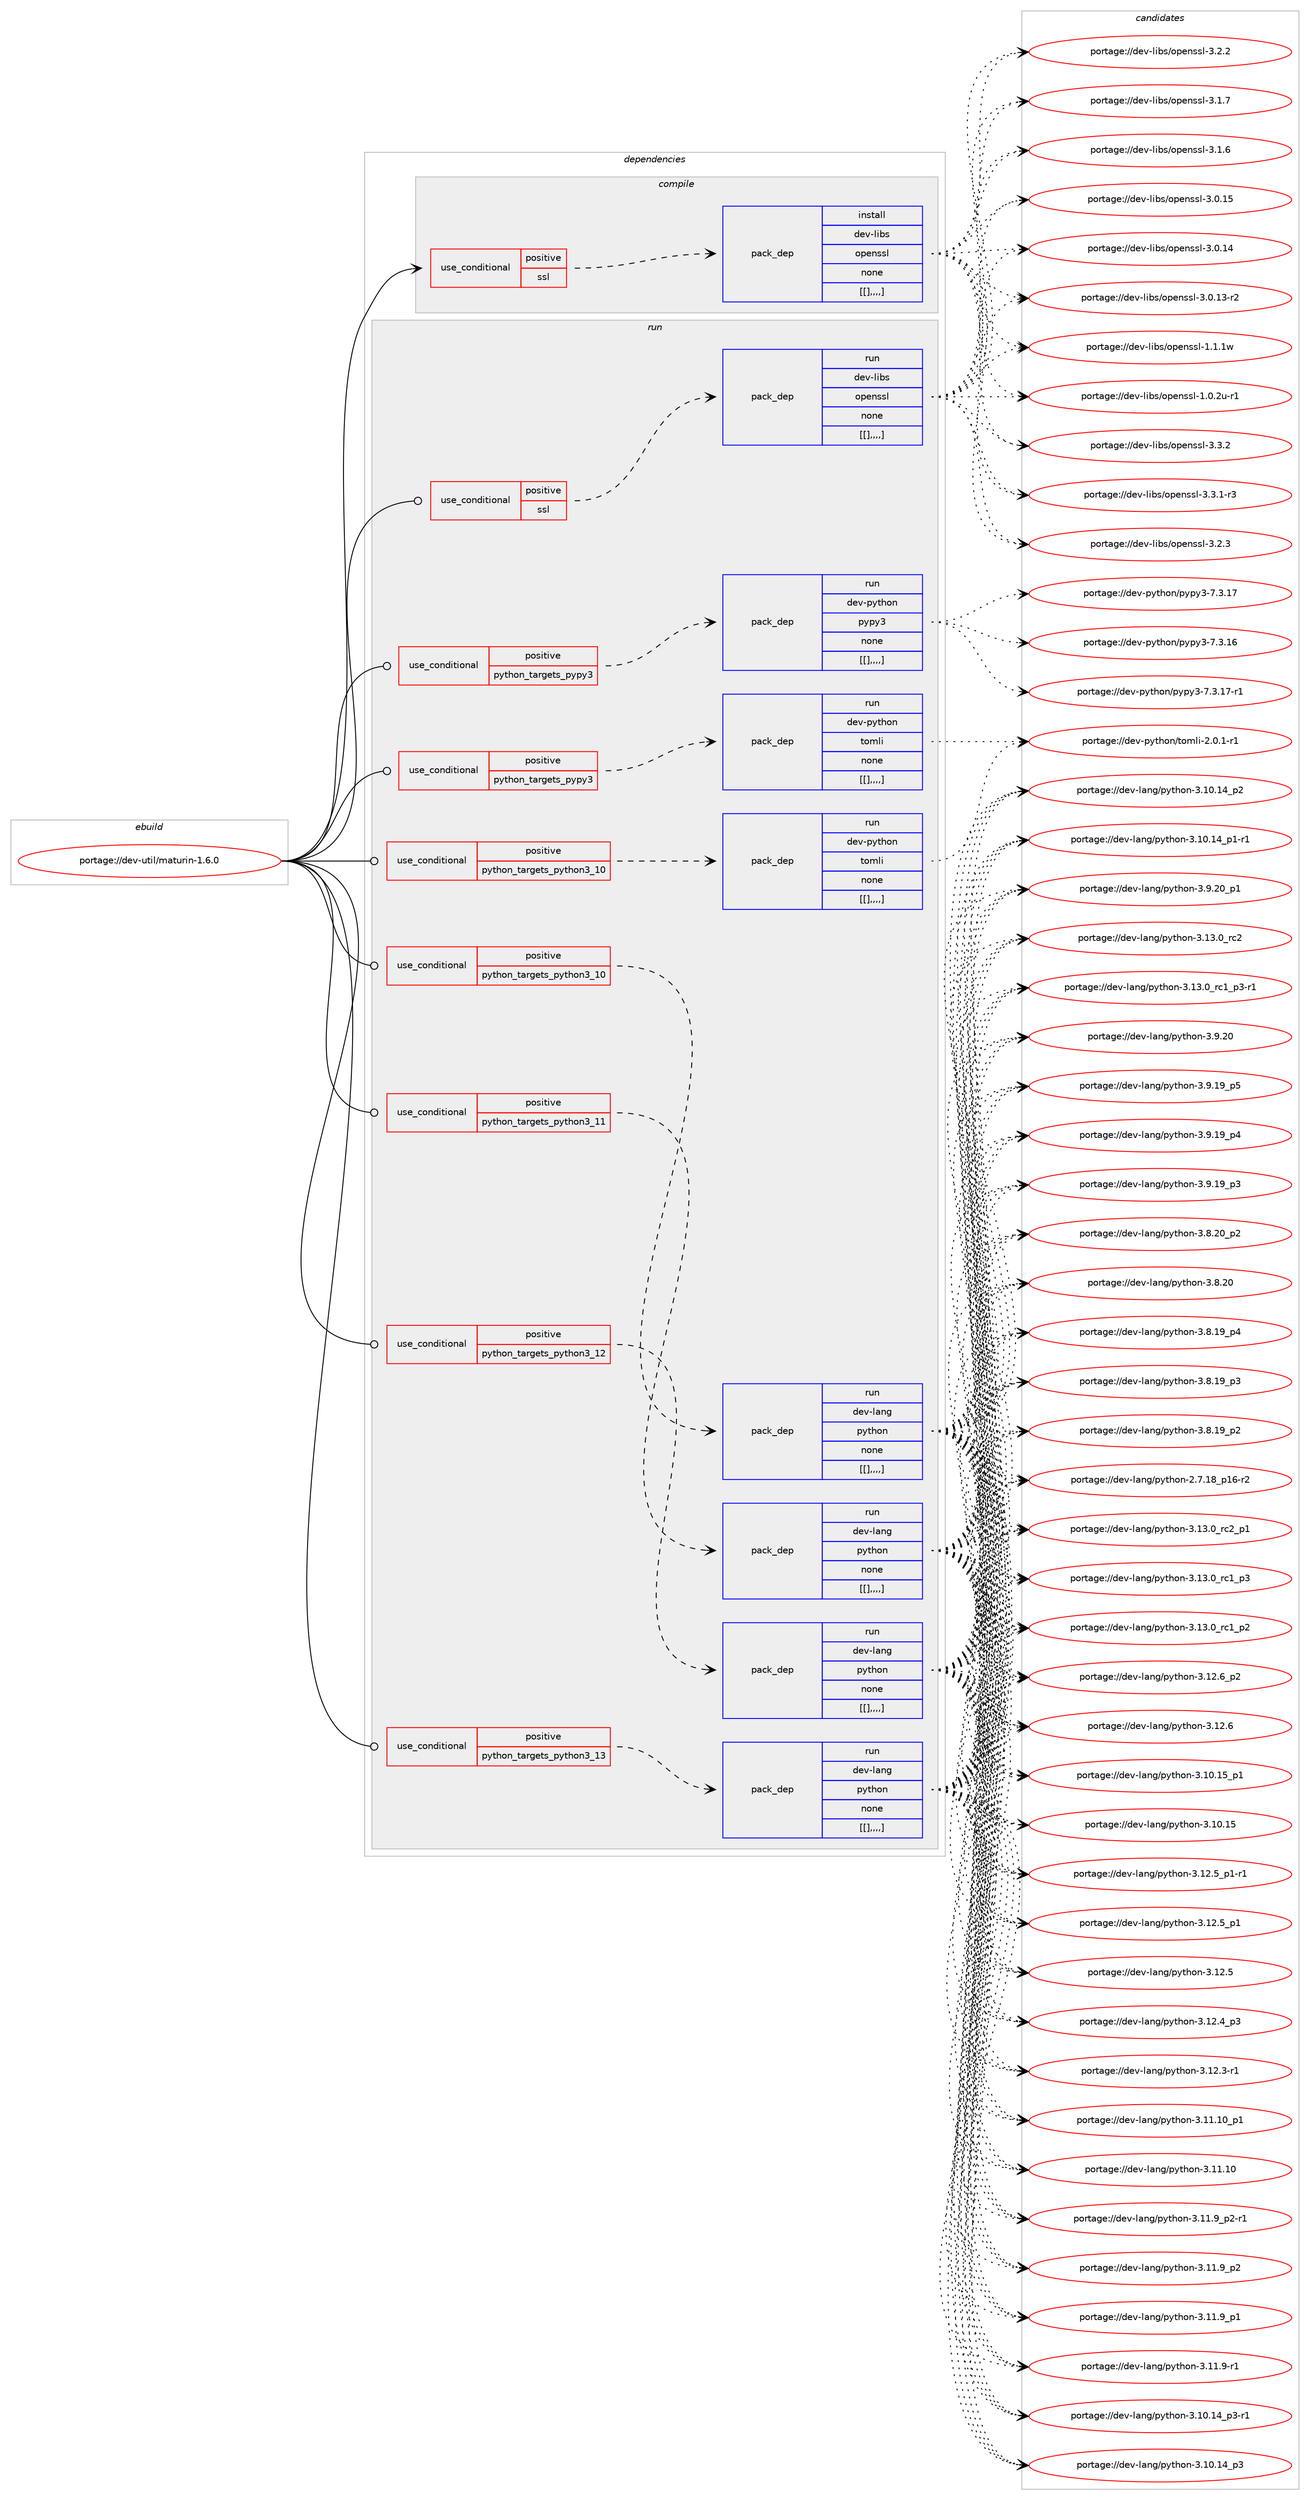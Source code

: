 digraph prolog {

# *************
# Graph options
# *************

newrank=true;
concentrate=true;
compound=true;
graph [rankdir=LR,fontname=Helvetica,fontsize=10,ranksep=1.5];#, ranksep=2.5, nodesep=0.2];
edge  [arrowhead=vee];
node  [fontname=Helvetica,fontsize=10];

# **********
# The ebuild
# **********

subgraph cluster_leftcol {
color=gray;
label=<<i>ebuild</i>>;
id [label="portage://dev-util/maturin-1.6.0", color=red, width=4, href="../dev-util/maturin-1.6.0.svg"];
}

# ****************
# The dependencies
# ****************

subgraph cluster_midcol {
color=gray;
label=<<i>dependencies</i>>;
subgraph cluster_compile {
fillcolor="#eeeeee";
style=filled;
label=<<i>compile</i>>;
subgraph cond63504 {
dependency221856 [label=<<TABLE BORDER="0" CELLBORDER="1" CELLSPACING="0" CELLPADDING="4"><TR><TD ROWSPAN="3" CELLPADDING="10">use_conditional</TD></TR><TR><TD>positive</TD></TR><TR><TD>ssl</TD></TR></TABLE>>, shape=none, color=red];
subgraph pack156921 {
dependency221857 [label=<<TABLE BORDER="0" CELLBORDER="1" CELLSPACING="0" CELLPADDING="4" WIDTH="220"><TR><TD ROWSPAN="6" CELLPADDING="30">pack_dep</TD></TR><TR><TD WIDTH="110">install</TD></TR><TR><TD>dev-libs</TD></TR><TR><TD>openssl</TD></TR><TR><TD>none</TD></TR><TR><TD>[[],,,,]</TD></TR></TABLE>>, shape=none, color=blue];
}
dependency221856:e -> dependency221857:w [weight=20,style="dashed",arrowhead="vee"];
}
id:e -> dependency221856:w [weight=20,style="solid",arrowhead="vee"];
}
subgraph cluster_compileandrun {
fillcolor="#eeeeee";
style=filled;
label=<<i>compile and run</i>>;
}
subgraph cluster_run {
fillcolor="#eeeeee";
style=filled;
label=<<i>run</i>>;
subgraph cond63505 {
dependency221858 [label=<<TABLE BORDER="0" CELLBORDER="1" CELLSPACING="0" CELLPADDING="4"><TR><TD ROWSPAN="3" CELLPADDING="10">use_conditional</TD></TR><TR><TD>positive</TD></TR><TR><TD>python_targets_pypy3</TD></TR></TABLE>>, shape=none, color=red];
subgraph pack156922 {
dependency221859 [label=<<TABLE BORDER="0" CELLBORDER="1" CELLSPACING="0" CELLPADDING="4" WIDTH="220"><TR><TD ROWSPAN="6" CELLPADDING="30">pack_dep</TD></TR><TR><TD WIDTH="110">run</TD></TR><TR><TD>dev-python</TD></TR><TR><TD>pypy3</TD></TR><TR><TD>none</TD></TR><TR><TD>[[],,,,]</TD></TR></TABLE>>, shape=none, color=blue];
}
dependency221858:e -> dependency221859:w [weight=20,style="dashed",arrowhead="vee"];
}
id:e -> dependency221858:w [weight=20,style="solid",arrowhead="odot"];
subgraph cond63506 {
dependency221860 [label=<<TABLE BORDER="0" CELLBORDER="1" CELLSPACING="0" CELLPADDING="4"><TR><TD ROWSPAN="3" CELLPADDING="10">use_conditional</TD></TR><TR><TD>positive</TD></TR><TR><TD>python_targets_pypy3</TD></TR></TABLE>>, shape=none, color=red];
subgraph pack156923 {
dependency221861 [label=<<TABLE BORDER="0" CELLBORDER="1" CELLSPACING="0" CELLPADDING="4" WIDTH="220"><TR><TD ROWSPAN="6" CELLPADDING="30">pack_dep</TD></TR><TR><TD WIDTH="110">run</TD></TR><TR><TD>dev-python</TD></TR><TR><TD>tomli</TD></TR><TR><TD>none</TD></TR><TR><TD>[[],,,,]</TD></TR></TABLE>>, shape=none, color=blue];
}
dependency221860:e -> dependency221861:w [weight=20,style="dashed",arrowhead="vee"];
}
id:e -> dependency221860:w [weight=20,style="solid",arrowhead="odot"];
subgraph cond63507 {
dependency221862 [label=<<TABLE BORDER="0" CELLBORDER="1" CELLSPACING="0" CELLPADDING="4"><TR><TD ROWSPAN="3" CELLPADDING="10">use_conditional</TD></TR><TR><TD>positive</TD></TR><TR><TD>python_targets_python3_10</TD></TR></TABLE>>, shape=none, color=red];
subgraph pack156924 {
dependency221863 [label=<<TABLE BORDER="0" CELLBORDER="1" CELLSPACING="0" CELLPADDING="4" WIDTH="220"><TR><TD ROWSPAN="6" CELLPADDING="30">pack_dep</TD></TR><TR><TD WIDTH="110">run</TD></TR><TR><TD>dev-lang</TD></TR><TR><TD>python</TD></TR><TR><TD>none</TD></TR><TR><TD>[[],,,,]</TD></TR></TABLE>>, shape=none, color=blue];
}
dependency221862:e -> dependency221863:w [weight=20,style="dashed",arrowhead="vee"];
}
id:e -> dependency221862:w [weight=20,style="solid",arrowhead="odot"];
subgraph cond63508 {
dependency221864 [label=<<TABLE BORDER="0" CELLBORDER="1" CELLSPACING="0" CELLPADDING="4"><TR><TD ROWSPAN="3" CELLPADDING="10">use_conditional</TD></TR><TR><TD>positive</TD></TR><TR><TD>python_targets_python3_10</TD></TR></TABLE>>, shape=none, color=red];
subgraph pack156925 {
dependency221865 [label=<<TABLE BORDER="0" CELLBORDER="1" CELLSPACING="0" CELLPADDING="4" WIDTH="220"><TR><TD ROWSPAN="6" CELLPADDING="30">pack_dep</TD></TR><TR><TD WIDTH="110">run</TD></TR><TR><TD>dev-python</TD></TR><TR><TD>tomli</TD></TR><TR><TD>none</TD></TR><TR><TD>[[],,,,]</TD></TR></TABLE>>, shape=none, color=blue];
}
dependency221864:e -> dependency221865:w [weight=20,style="dashed",arrowhead="vee"];
}
id:e -> dependency221864:w [weight=20,style="solid",arrowhead="odot"];
subgraph cond63509 {
dependency221866 [label=<<TABLE BORDER="0" CELLBORDER="1" CELLSPACING="0" CELLPADDING="4"><TR><TD ROWSPAN="3" CELLPADDING="10">use_conditional</TD></TR><TR><TD>positive</TD></TR><TR><TD>python_targets_python3_11</TD></TR></TABLE>>, shape=none, color=red];
subgraph pack156926 {
dependency221867 [label=<<TABLE BORDER="0" CELLBORDER="1" CELLSPACING="0" CELLPADDING="4" WIDTH="220"><TR><TD ROWSPAN="6" CELLPADDING="30">pack_dep</TD></TR><TR><TD WIDTH="110">run</TD></TR><TR><TD>dev-lang</TD></TR><TR><TD>python</TD></TR><TR><TD>none</TD></TR><TR><TD>[[],,,,]</TD></TR></TABLE>>, shape=none, color=blue];
}
dependency221866:e -> dependency221867:w [weight=20,style="dashed",arrowhead="vee"];
}
id:e -> dependency221866:w [weight=20,style="solid",arrowhead="odot"];
subgraph cond63510 {
dependency221868 [label=<<TABLE BORDER="0" CELLBORDER="1" CELLSPACING="0" CELLPADDING="4"><TR><TD ROWSPAN="3" CELLPADDING="10">use_conditional</TD></TR><TR><TD>positive</TD></TR><TR><TD>python_targets_python3_12</TD></TR></TABLE>>, shape=none, color=red];
subgraph pack156927 {
dependency221869 [label=<<TABLE BORDER="0" CELLBORDER="1" CELLSPACING="0" CELLPADDING="4" WIDTH="220"><TR><TD ROWSPAN="6" CELLPADDING="30">pack_dep</TD></TR><TR><TD WIDTH="110">run</TD></TR><TR><TD>dev-lang</TD></TR><TR><TD>python</TD></TR><TR><TD>none</TD></TR><TR><TD>[[],,,,]</TD></TR></TABLE>>, shape=none, color=blue];
}
dependency221868:e -> dependency221869:w [weight=20,style="dashed",arrowhead="vee"];
}
id:e -> dependency221868:w [weight=20,style="solid",arrowhead="odot"];
subgraph cond63511 {
dependency221870 [label=<<TABLE BORDER="0" CELLBORDER="1" CELLSPACING="0" CELLPADDING="4"><TR><TD ROWSPAN="3" CELLPADDING="10">use_conditional</TD></TR><TR><TD>positive</TD></TR><TR><TD>python_targets_python3_13</TD></TR></TABLE>>, shape=none, color=red];
subgraph pack156928 {
dependency221871 [label=<<TABLE BORDER="0" CELLBORDER="1" CELLSPACING="0" CELLPADDING="4" WIDTH="220"><TR><TD ROWSPAN="6" CELLPADDING="30">pack_dep</TD></TR><TR><TD WIDTH="110">run</TD></TR><TR><TD>dev-lang</TD></TR><TR><TD>python</TD></TR><TR><TD>none</TD></TR><TR><TD>[[],,,,]</TD></TR></TABLE>>, shape=none, color=blue];
}
dependency221870:e -> dependency221871:w [weight=20,style="dashed",arrowhead="vee"];
}
id:e -> dependency221870:w [weight=20,style="solid",arrowhead="odot"];
subgraph cond63512 {
dependency221872 [label=<<TABLE BORDER="0" CELLBORDER="1" CELLSPACING="0" CELLPADDING="4"><TR><TD ROWSPAN="3" CELLPADDING="10">use_conditional</TD></TR><TR><TD>positive</TD></TR><TR><TD>ssl</TD></TR></TABLE>>, shape=none, color=red];
subgraph pack156929 {
dependency221873 [label=<<TABLE BORDER="0" CELLBORDER="1" CELLSPACING="0" CELLPADDING="4" WIDTH="220"><TR><TD ROWSPAN="6" CELLPADDING="30">pack_dep</TD></TR><TR><TD WIDTH="110">run</TD></TR><TR><TD>dev-libs</TD></TR><TR><TD>openssl</TD></TR><TR><TD>none</TD></TR><TR><TD>[[],,,,]</TD></TR></TABLE>>, shape=none, color=blue];
}
dependency221872:e -> dependency221873:w [weight=20,style="dashed",arrowhead="vee"];
}
id:e -> dependency221872:w [weight=20,style="solid",arrowhead="odot"];
}
}

# **************
# The candidates
# **************

subgraph cluster_choices {
rank=same;
color=gray;
label=<<i>candidates</i>>;

subgraph choice156921 {
color=black;
nodesep=1;
choice100101118451081059811547111112101110115115108455146514650 [label="portage://dev-libs/openssl-3.3.2", color=red, width=4,href="../dev-libs/openssl-3.3.2.svg"];
choice1001011184510810598115471111121011101151151084551465146494511451 [label="portage://dev-libs/openssl-3.3.1-r3", color=red, width=4,href="../dev-libs/openssl-3.3.1-r3.svg"];
choice100101118451081059811547111112101110115115108455146504651 [label="portage://dev-libs/openssl-3.2.3", color=red, width=4,href="../dev-libs/openssl-3.2.3.svg"];
choice100101118451081059811547111112101110115115108455146504650 [label="portage://dev-libs/openssl-3.2.2", color=red, width=4,href="../dev-libs/openssl-3.2.2.svg"];
choice100101118451081059811547111112101110115115108455146494655 [label="portage://dev-libs/openssl-3.1.7", color=red, width=4,href="../dev-libs/openssl-3.1.7.svg"];
choice100101118451081059811547111112101110115115108455146494654 [label="portage://dev-libs/openssl-3.1.6", color=red, width=4,href="../dev-libs/openssl-3.1.6.svg"];
choice10010111845108105981154711111210111011511510845514648464953 [label="portage://dev-libs/openssl-3.0.15", color=red, width=4,href="../dev-libs/openssl-3.0.15.svg"];
choice10010111845108105981154711111210111011511510845514648464952 [label="portage://dev-libs/openssl-3.0.14", color=red, width=4,href="../dev-libs/openssl-3.0.14.svg"];
choice100101118451081059811547111112101110115115108455146484649514511450 [label="portage://dev-libs/openssl-3.0.13-r2", color=red, width=4,href="../dev-libs/openssl-3.0.13-r2.svg"];
choice100101118451081059811547111112101110115115108454946494649119 [label="portage://dev-libs/openssl-1.1.1w", color=red, width=4,href="../dev-libs/openssl-1.1.1w.svg"];
choice1001011184510810598115471111121011101151151084549464846501174511449 [label="portage://dev-libs/openssl-1.0.2u-r1", color=red, width=4,href="../dev-libs/openssl-1.0.2u-r1.svg"];
dependency221857:e -> choice100101118451081059811547111112101110115115108455146514650:w [style=dotted,weight="100"];
dependency221857:e -> choice1001011184510810598115471111121011101151151084551465146494511451:w [style=dotted,weight="100"];
dependency221857:e -> choice100101118451081059811547111112101110115115108455146504651:w [style=dotted,weight="100"];
dependency221857:e -> choice100101118451081059811547111112101110115115108455146504650:w [style=dotted,weight="100"];
dependency221857:e -> choice100101118451081059811547111112101110115115108455146494655:w [style=dotted,weight="100"];
dependency221857:e -> choice100101118451081059811547111112101110115115108455146494654:w [style=dotted,weight="100"];
dependency221857:e -> choice10010111845108105981154711111210111011511510845514648464953:w [style=dotted,weight="100"];
dependency221857:e -> choice10010111845108105981154711111210111011511510845514648464952:w [style=dotted,weight="100"];
dependency221857:e -> choice100101118451081059811547111112101110115115108455146484649514511450:w [style=dotted,weight="100"];
dependency221857:e -> choice100101118451081059811547111112101110115115108454946494649119:w [style=dotted,weight="100"];
dependency221857:e -> choice1001011184510810598115471111121011101151151084549464846501174511449:w [style=dotted,weight="100"];
}
subgraph choice156922 {
color=black;
nodesep=1;
choice100101118451121211161041111104711212111212151455546514649554511449 [label="portage://dev-python/pypy3-7.3.17-r1", color=red, width=4,href="../dev-python/pypy3-7.3.17-r1.svg"];
choice10010111845112121116104111110471121211121215145554651464955 [label="portage://dev-python/pypy3-7.3.17", color=red, width=4,href="../dev-python/pypy3-7.3.17.svg"];
choice10010111845112121116104111110471121211121215145554651464954 [label="portage://dev-python/pypy3-7.3.16", color=red, width=4,href="../dev-python/pypy3-7.3.16.svg"];
dependency221859:e -> choice100101118451121211161041111104711212111212151455546514649554511449:w [style=dotted,weight="100"];
dependency221859:e -> choice10010111845112121116104111110471121211121215145554651464955:w [style=dotted,weight="100"];
dependency221859:e -> choice10010111845112121116104111110471121211121215145554651464954:w [style=dotted,weight="100"];
}
subgraph choice156923 {
color=black;
nodesep=1;
choice10010111845112121116104111110471161111091081054550464846494511449 [label="portage://dev-python/tomli-2.0.1-r1", color=red, width=4,href="../dev-python/tomli-2.0.1-r1.svg"];
dependency221861:e -> choice10010111845112121116104111110471161111091081054550464846494511449:w [style=dotted,weight="100"];
}
subgraph choice156924 {
color=black;
nodesep=1;
choice100101118451089711010347112121116104111110455146495146489511499509511249 [label="portage://dev-lang/python-3.13.0_rc2_p1", color=red, width=4,href="../dev-lang/python-3.13.0_rc2_p1.svg"];
choice10010111845108971101034711212111610411111045514649514648951149950 [label="portage://dev-lang/python-3.13.0_rc2", color=red, width=4,href="../dev-lang/python-3.13.0_rc2.svg"];
choice1001011184510897110103471121211161041111104551464951464895114994995112514511449 [label="portage://dev-lang/python-3.13.0_rc1_p3-r1", color=red, width=4,href="../dev-lang/python-3.13.0_rc1_p3-r1.svg"];
choice100101118451089711010347112121116104111110455146495146489511499499511251 [label="portage://dev-lang/python-3.13.0_rc1_p3", color=red, width=4,href="../dev-lang/python-3.13.0_rc1_p3.svg"];
choice100101118451089711010347112121116104111110455146495146489511499499511250 [label="portage://dev-lang/python-3.13.0_rc1_p2", color=red, width=4,href="../dev-lang/python-3.13.0_rc1_p2.svg"];
choice100101118451089711010347112121116104111110455146495046549511250 [label="portage://dev-lang/python-3.12.6_p2", color=red, width=4,href="../dev-lang/python-3.12.6_p2.svg"];
choice10010111845108971101034711212111610411111045514649504654 [label="portage://dev-lang/python-3.12.6", color=red, width=4,href="../dev-lang/python-3.12.6.svg"];
choice1001011184510897110103471121211161041111104551464950465395112494511449 [label="portage://dev-lang/python-3.12.5_p1-r1", color=red, width=4,href="../dev-lang/python-3.12.5_p1-r1.svg"];
choice100101118451089711010347112121116104111110455146495046539511249 [label="portage://dev-lang/python-3.12.5_p1", color=red, width=4,href="../dev-lang/python-3.12.5_p1.svg"];
choice10010111845108971101034711212111610411111045514649504653 [label="portage://dev-lang/python-3.12.5", color=red, width=4,href="../dev-lang/python-3.12.5.svg"];
choice100101118451089711010347112121116104111110455146495046529511251 [label="portage://dev-lang/python-3.12.4_p3", color=red, width=4,href="../dev-lang/python-3.12.4_p3.svg"];
choice100101118451089711010347112121116104111110455146495046514511449 [label="portage://dev-lang/python-3.12.3-r1", color=red, width=4,href="../dev-lang/python-3.12.3-r1.svg"];
choice10010111845108971101034711212111610411111045514649494649489511249 [label="portage://dev-lang/python-3.11.10_p1", color=red, width=4,href="../dev-lang/python-3.11.10_p1.svg"];
choice1001011184510897110103471121211161041111104551464949464948 [label="portage://dev-lang/python-3.11.10", color=red, width=4,href="../dev-lang/python-3.11.10.svg"];
choice1001011184510897110103471121211161041111104551464949465795112504511449 [label="portage://dev-lang/python-3.11.9_p2-r1", color=red, width=4,href="../dev-lang/python-3.11.9_p2-r1.svg"];
choice100101118451089711010347112121116104111110455146494946579511250 [label="portage://dev-lang/python-3.11.9_p2", color=red, width=4,href="../dev-lang/python-3.11.9_p2.svg"];
choice100101118451089711010347112121116104111110455146494946579511249 [label="portage://dev-lang/python-3.11.9_p1", color=red, width=4,href="../dev-lang/python-3.11.9_p1.svg"];
choice100101118451089711010347112121116104111110455146494946574511449 [label="portage://dev-lang/python-3.11.9-r1", color=red, width=4,href="../dev-lang/python-3.11.9-r1.svg"];
choice10010111845108971101034711212111610411111045514649484649539511249 [label="portage://dev-lang/python-3.10.15_p1", color=red, width=4,href="../dev-lang/python-3.10.15_p1.svg"];
choice1001011184510897110103471121211161041111104551464948464953 [label="portage://dev-lang/python-3.10.15", color=red, width=4,href="../dev-lang/python-3.10.15.svg"];
choice100101118451089711010347112121116104111110455146494846495295112514511449 [label="portage://dev-lang/python-3.10.14_p3-r1", color=red, width=4,href="../dev-lang/python-3.10.14_p3-r1.svg"];
choice10010111845108971101034711212111610411111045514649484649529511251 [label="portage://dev-lang/python-3.10.14_p3", color=red, width=4,href="../dev-lang/python-3.10.14_p3.svg"];
choice10010111845108971101034711212111610411111045514649484649529511250 [label="portage://dev-lang/python-3.10.14_p2", color=red, width=4,href="../dev-lang/python-3.10.14_p2.svg"];
choice100101118451089711010347112121116104111110455146494846495295112494511449 [label="portage://dev-lang/python-3.10.14_p1-r1", color=red, width=4,href="../dev-lang/python-3.10.14_p1-r1.svg"];
choice100101118451089711010347112121116104111110455146574650489511249 [label="portage://dev-lang/python-3.9.20_p1", color=red, width=4,href="../dev-lang/python-3.9.20_p1.svg"];
choice10010111845108971101034711212111610411111045514657465048 [label="portage://dev-lang/python-3.9.20", color=red, width=4,href="../dev-lang/python-3.9.20.svg"];
choice100101118451089711010347112121116104111110455146574649579511253 [label="portage://dev-lang/python-3.9.19_p5", color=red, width=4,href="../dev-lang/python-3.9.19_p5.svg"];
choice100101118451089711010347112121116104111110455146574649579511252 [label="portage://dev-lang/python-3.9.19_p4", color=red, width=4,href="../dev-lang/python-3.9.19_p4.svg"];
choice100101118451089711010347112121116104111110455146574649579511251 [label="portage://dev-lang/python-3.9.19_p3", color=red, width=4,href="../dev-lang/python-3.9.19_p3.svg"];
choice100101118451089711010347112121116104111110455146564650489511250 [label="portage://dev-lang/python-3.8.20_p2", color=red, width=4,href="../dev-lang/python-3.8.20_p2.svg"];
choice10010111845108971101034711212111610411111045514656465048 [label="portage://dev-lang/python-3.8.20", color=red, width=4,href="../dev-lang/python-3.8.20.svg"];
choice100101118451089711010347112121116104111110455146564649579511252 [label="portage://dev-lang/python-3.8.19_p4", color=red, width=4,href="../dev-lang/python-3.8.19_p4.svg"];
choice100101118451089711010347112121116104111110455146564649579511251 [label="portage://dev-lang/python-3.8.19_p3", color=red, width=4,href="../dev-lang/python-3.8.19_p3.svg"];
choice100101118451089711010347112121116104111110455146564649579511250 [label="portage://dev-lang/python-3.8.19_p2", color=red, width=4,href="../dev-lang/python-3.8.19_p2.svg"];
choice100101118451089711010347112121116104111110455046554649569511249544511450 [label="portage://dev-lang/python-2.7.18_p16-r2", color=red, width=4,href="../dev-lang/python-2.7.18_p16-r2.svg"];
dependency221863:e -> choice100101118451089711010347112121116104111110455146495146489511499509511249:w [style=dotted,weight="100"];
dependency221863:e -> choice10010111845108971101034711212111610411111045514649514648951149950:w [style=dotted,weight="100"];
dependency221863:e -> choice1001011184510897110103471121211161041111104551464951464895114994995112514511449:w [style=dotted,weight="100"];
dependency221863:e -> choice100101118451089711010347112121116104111110455146495146489511499499511251:w [style=dotted,weight="100"];
dependency221863:e -> choice100101118451089711010347112121116104111110455146495146489511499499511250:w [style=dotted,weight="100"];
dependency221863:e -> choice100101118451089711010347112121116104111110455146495046549511250:w [style=dotted,weight="100"];
dependency221863:e -> choice10010111845108971101034711212111610411111045514649504654:w [style=dotted,weight="100"];
dependency221863:e -> choice1001011184510897110103471121211161041111104551464950465395112494511449:w [style=dotted,weight="100"];
dependency221863:e -> choice100101118451089711010347112121116104111110455146495046539511249:w [style=dotted,weight="100"];
dependency221863:e -> choice10010111845108971101034711212111610411111045514649504653:w [style=dotted,weight="100"];
dependency221863:e -> choice100101118451089711010347112121116104111110455146495046529511251:w [style=dotted,weight="100"];
dependency221863:e -> choice100101118451089711010347112121116104111110455146495046514511449:w [style=dotted,weight="100"];
dependency221863:e -> choice10010111845108971101034711212111610411111045514649494649489511249:w [style=dotted,weight="100"];
dependency221863:e -> choice1001011184510897110103471121211161041111104551464949464948:w [style=dotted,weight="100"];
dependency221863:e -> choice1001011184510897110103471121211161041111104551464949465795112504511449:w [style=dotted,weight="100"];
dependency221863:e -> choice100101118451089711010347112121116104111110455146494946579511250:w [style=dotted,weight="100"];
dependency221863:e -> choice100101118451089711010347112121116104111110455146494946579511249:w [style=dotted,weight="100"];
dependency221863:e -> choice100101118451089711010347112121116104111110455146494946574511449:w [style=dotted,weight="100"];
dependency221863:e -> choice10010111845108971101034711212111610411111045514649484649539511249:w [style=dotted,weight="100"];
dependency221863:e -> choice1001011184510897110103471121211161041111104551464948464953:w [style=dotted,weight="100"];
dependency221863:e -> choice100101118451089711010347112121116104111110455146494846495295112514511449:w [style=dotted,weight="100"];
dependency221863:e -> choice10010111845108971101034711212111610411111045514649484649529511251:w [style=dotted,weight="100"];
dependency221863:e -> choice10010111845108971101034711212111610411111045514649484649529511250:w [style=dotted,weight="100"];
dependency221863:e -> choice100101118451089711010347112121116104111110455146494846495295112494511449:w [style=dotted,weight="100"];
dependency221863:e -> choice100101118451089711010347112121116104111110455146574650489511249:w [style=dotted,weight="100"];
dependency221863:e -> choice10010111845108971101034711212111610411111045514657465048:w [style=dotted,weight="100"];
dependency221863:e -> choice100101118451089711010347112121116104111110455146574649579511253:w [style=dotted,weight="100"];
dependency221863:e -> choice100101118451089711010347112121116104111110455146574649579511252:w [style=dotted,weight="100"];
dependency221863:e -> choice100101118451089711010347112121116104111110455146574649579511251:w [style=dotted,weight="100"];
dependency221863:e -> choice100101118451089711010347112121116104111110455146564650489511250:w [style=dotted,weight="100"];
dependency221863:e -> choice10010111845108971101034711212111610411111045514656465048:w [style=dotted,weight="100"];
dependency221863:e -> choice100101118451089711010347112121116104111110455146564649579511252:w [style=dotted,weight="100"];
dependency221863:e -> choice100101118451089711010347112121116104111110455146564649579511251:w [style=dotted,weight="100"];
dependency221863:e -> choice100101118451089711010347112121116104111110455146564649579511250:w [style=dotted,weight="100"];
dependency221863:e -> choice100101118451089711010347112121116104111110455046554649569511249544511450:w [style=dotted,weight="100"];
}
subgraph choice156925 {
color=black;
nodesep=1;
choice10010111845112121116104111110471161111091081054550464846494511449 [label="portage://dev-python/tomli-2.0.1-r1", color=red, width=4,href="../dev-python/tomli-2.0.1-r1.svg"];
dependency221865:e -> choice10010111845112121116104111110471161111091081054550464846494511449:w [style=dotted,weight="100"];
}
subgraph choice156926 {
color=black;
nodesep=1;
choice100101118451089711010347112121116104111110455146495146489511499509511249 [label="portage://dev-lang/python-3.13.0_rc2_p1", color=red, width=4,href="../dev-lang/python-3.13.0_rc2_p1.svg"];
choice10010111845108971101034711212111610411111045514649514648951149950 [label="portage://dev-lang/python-3.13.0_rc2", color=red, width=4,href="../dev-lang/python-3.13.0_rc2.svg"];
choice1001011184510897110103471121211161041111104551464951464895114994995112514511449 [label="portage://dev-lang/python-3.13.0_rc1_p3-r1", color=red, width=4,href="../dev-lang/python-3.13.0_rc1_p3-r1.svg"];
choice100101118451089711010347112121116104111110455146495146489511499499511251 [label="portage://dev-lang/python-3.13.0_rc1_p3", color=red, width=4,href="../dev-lang/python-3.13.0_rc1_p3.svg"];
choice100101118451089711010347112121116104111110455146495146489511499499511250 [label="portage://dev-lang/python-3.13.0_rc1_p2", color=red, width=4,href="../dev-lang/python-3.13.0_rc1_p2.svg"];
choice100101118451089711010347112121116104111110455146495046549511250 [label="portage://dev-lang/python-3.12.6_p2", color=red, width=4,href="../dev-lang/python-3.12.6_p2.svg"];
choice10010111845108971101034711212111610411111045514649504654 [label="portage://dev-lang/python-3.12.6", color=red, width=4,href="../dev-lang/python-3.12.6.svg"];
choice1001011184510897110103471121211161041111104551464950465395112494511449 [label="portage://dev-lang/python-3.12.5_p1-r1", color=red, width=4,href="../dev-lang/python-3.12.5_p1-r1.svg"];
choice100101118451089711010347112121116104111110455146495046539511249 [label="portage://dev-lang/python-3.12.5_p1", color=red, width=4,href="../dev-lang/python-3.12.5_p1.svg"];
choice10010111845108971101034711212111610411111045514649504653 [label="portage://dev-lang/python-3.12.5", color=red, width=4,href="../dev-lang/python-3.12.5.svg"];
choice100101118451089711010347112121116104111110455146495046529511251 [label="portage://dev-lang/python-3.12.4_p3", color=red, width=4,href="../dev-lang/python-3.12.4_p3.svg"];
choice100101118451089711010347112121116104111110455146495046514511449 [label="portage://dev-lang/python-3.12.3-r1", color=red, width=4,href="../dev-lang/python-3.12.3-r1.svg"];
choice10010111845108971101034711212111610411111045514649494649489511249 [label="portage://dev-lang/python-3.11.10_p1", color=red, width=4,href="../dev-lang/python-3.11.10_p1.svg"];
choice1001011184510897110103471121211161041111104551464949464948 [label="portage://dev-lang/python-3.11.10", color=red, width=4,href="../dev-lang/python-3.11.10.svg"];
choice1001011184510897110103471121211161041111104551464949465795112504511449 [label="portage://dev-lang/python-3.11.9_p2-r1", color=red, width=4,href="../dev-lang/python-3.11.9_p2-r1.svg"];
choice100101118451089711010347112121116104111110455146494946579511250 [label="portage://dev-lang/python-3.11.9_p2", color=red, width=4,href="../dev-lang/python-3.11.9_p2.svg"];
choice100101118451089711010347112121116104111110455146494946579511249 [label="portage://dev-lang/python-3.11.9_p1", color=red, width=4,href="../dev-lang/python-3.11.9_p1.svg"];
choice100101118451089711010347112121116104111110455146494946574511449 [label="portage://dev-lang/python-3.11.9-r1", color=red, width=4,href="../dev-lang/python-3.11.9-r1.svg"];
choice10010111845108971101034711212111610411111045514649484649539511249 [label="portage://dev-lang/python-3.10.15_p1", color=red, width=4,href="../dev-lang/python-3.10.15_p1.svg"];
choice1001011184510897110103471121211161041111104551464948464953 [label="portage://dev-lang/python-3.10.15", color=red, width=4,href="../dev-lang/python-3.10.15.svg"];
choice100101118451089711010347112121116104111110455146494846495295112514511449 [label="portage://dev-lang/python-3.10.14_p3-r1", color=red, width=4,href="../dev-lang/python-3.10.14_p3-r1.svg"];
choice10010111845108971101034711212111610411111045514649484649529511251 [label="portage://dev-lang/python-3.10.14_p3", color=red, width=4,href="../dev-lang/python-3.10.14_p3.svg"];
choice10010111845108971101034711212111610411111045514649484649529511250 [label="portage://dev-lang/python-3.10.14_p2", color=red, width=4,href="../dev-lang/python-3.10.14_p2.svg"];
choice100101118451089711010347112121116104111110455146494846495295112494511449 [label="portage://dev-lang/python-3.10.14_p1-r1", color=red, width=4,href="../dev-lang/python-3.10.14_p1-r1.svg"];
choice100101118451089711010347112121116104111110455146574650489511249 [label="portage://dev-lang/python-3.9.20_p1", color=red, width=4,href="../dev-lang/python-3.9.20_p1.svg"];
choice10010111845108971101034711212111610411111045514657465048 [label="portage://dev-lang/python-3.9.20", color=red, width=4,href="../dev-lang/python-3.9.20.svg"];
choice100101118451089711010347112121116104111110455146574649579511253 [label="portage://dev-lang/python-3.9.19_p5", color=red, width=4,href="../dev-lang/python-3.9.19_p5.svg"];
choice100101118451089711010347112121116104111110455146574649579511252 [label="portage://dev-lang/python-3.9.19_p4", color=red, width=4,href="../dev-lang/python-3.9.19_p4.svg"];
choice100101118451089711010347112121116104111110455146574649579511251 [label="portage://dev-lang/python-3.9.19_p3", color=red, width=4,href="../dev-lang/python-3.9.19_p3.svg"];
choice100101118451089711010347112121116104111110455146564650489511250 [label="portage://dev-lang/python-3.8.20_p2", color=red, width=4,href="../dev-lang/python-3.8.20_p2.svg"];
choice10010111845108971101034711212111610411111045514656465048 [label="portage://dev-lang/python-3.8.20", color=red, width=4,href="../dev-lang/python-3.8.20.svg"];
choice100101118451089711010347112121116104111110455146564649579511252 [label="portage://dev-lang/python-3.8.19_p4", color=red, width=4,href="../dev-lang/python-3.8.19_p4.svg"];
choice100101118451089711010347112121116104111110455146564649579511251 [label="portage://dev-lang/python-3.8.19_p3", color=red, width=4,href="../dev-lang/python-3.8.19_p3.svg"];
choice100101118451089711010347112121116104111110455146564649579511250 [label="portage://dev-lang/python-3.8.19_p2", color=red, width=4,href="../dev-lang/python-3.8.19_p2.svg"];
choice100101118451089711010347112121116104111110455046554649569511249544511450 [label="portage://dev-lang/python-2.7.18_p16-r2", color=red, width=4,href="../dev-lang/python-2.7.18_p16-r2.svg"];
dependency221867:e -> choice100101118451089711010347112121116104111110455146495146489511499509511249:w [style=dotted,weight="100"];
dependency221867:e -> choice10010111845108971101034711212111610411111045514649514648951149950:w [style=dotted,weight="100"];
dependency221867:e -> choice1001011184510897110103471121211161041111104551464951464895114994995112514511449:w [style=dotted,weight="100"];
dependency221867:e -> choice100101118451089711010347112121116104111110455146495146489511499499511251:w [style=dotted,weight="100"];
dependency221867:e -> choice100101118451089711010347112121116104111110455146495146489511499499511250:w [style=dotted,weight="100"];
dependency221867:e -> choice100101118451089711010347112121116104111110455146495046549511250:w [style=dotted,weight="100"];
dependency221867:e -> choice10010111845108971101034711212111610411111045514649504654:w [style=dotted,weight="100"];
dependency221867:e -> choice1001011184510897110103471121211161041111104551464950465395112494511449:w [style=dotted,weight="100"];
dependency221867:e -> choice100101118451089711010347112121116104111110455146495046539511249:w [style=dotted,weight="100"];
dependency221867:e -> choice10010111845108971101034711212111610411111045514649504653:w [style=dotted,weight="100"];
dependency221867:e -> choice100101118451089711010347112121116104111110455146495046529511251:w [style=dotted,weight="100"];
dependency221867:e -> choice100101118451089711010347112121116104111110455146495046514511449:w [style=dotted,weight="100"];
dependency221867:e -> choice10010111845108971101034711212111610411111045514649494649489511249:w [style=dotted,weight="100"];
dependency221867:e -> choice1001011184510897110103471121211161041111104551464949464948:w [style=dotted,weight="100"];
dependency221867:e -> choice1001011184510897110103471121211161041111104551464949465795112504511449:w [style=dotted,weight="100"];
dependency221867:e -> choice100101118451089711010347112121116104111110455146494946579511250:w [style=dotted,weight="100"];
dependency221867:e -> choice100101118451089711010347112121116104111110455146494946579511249:w [style=dotted,weight="100"];
dependency221867:e -> choice100101118451089711010347112121116104111110455146494946574511449:w [style=dotted,weight="100"];
dependency221867:e -> choice10010111845108971101034711212111610411111045514649484649539511249:w [style=dotted,weight="100"];
dependency221867:e -> choice1001011184510897110103471121211161041111104551464948464953:w [style=dotted,weight="100"];
dependency221867:e -> choice100101118451089711010347112121116104111110455146494846495295112514511449:w [style=dotted,weight="100"];
dependency221867:e -> choice10010111845108971101034711212111610411111045514649484649529511251:w [style=dotted,weight="100"];
dependency221867:e -> choice10010111845108971101034711212111610411111045514649484649529511250:w [style=dotted,weight="100"];
dependency221867:e -> choice100101118451089711010347112121116104111110455146494846495295112494511449:w [style=dotted,weight="100"];
dependency221867:e -> choice100101118451089711010347112121116104111110455146574650489511249:w [style=dotted,weight="100"];
dependency221867:e -> choice10010111845108971101034711212111610411111045514657465048:w [style=dotted,weight="100"];
dependency221867:e -> choice100101118451089711010347112121116104111110455146574649579511253:w [style=dotted,weight="100"];
dependency221867:e -> choice100101118451089711010347112121116104111110455146574649579511252:w [style=dotted,weight="100"];
dependency221867:e -> choice100101118451089711010347112121116104111110455146574649579511251:w [style=dotted,weight="100"];
dependency221867:e -> choice100101118451089711010347112121116104111110455146564650489511250:w [style=dotted,weight="100"];
dependency221867:e -> choice10010111845108971101034711212111610411111045514656465048:w [style=dotted,weight="100"];
dependency221867:e -> choice100101118451089711010347112121116104111110455146564649579511252:w [style=dotted,weight="100"];
dependency221867:e -> choice100101118451089711010347112121116104111110455146564649579511251:w [style=dotted,weight="100"];
dependency221867:e -> choice100101118451089711010347112121116104111110455146564649579511250:w [style=dotted,weight="100"];
dependency221867:e -> choice100101118451089711010347112121116104111110455046554649569511249544511450:w [style=dotted,weight="100"];
}
subgraph choice156927 {
color=black;
nodesep=1;
choice100101118451089711010347112121116104111110455146495146489511499509511249 [label="portage://dev-lang/python-3.13.0_rc2_p1", color=red, width=4,href="../dev-lang/python-3.13.0_rc2_p1.svg"];
choice10010111845108971101034711212111610411111045514649514648951149950 [label="portage://dev-lang/python-3.13.0_rc2", color=red, width=4,href="../dev-lang/python-3.13.0_rc2.svg"];
choice1001011184510897110103471121211161041111104551464951464895114994995112514511449 [label="portage://dev-lang/python-3.13.0_rc1_p3-r1", color=red, width=4,href="../dev-lang/python-3.13.0_rc1_p3-r1.svg"];
choice100101118451089711010347112121116104111110455146495146489511499499511251 [label="portage://dev-lang/python-3.13.0_rc1_p3", color=red, width=4,href="../dev-lang/python-3.13.0_rc1_p3.svg"];
choice100101118451089711010347112121116104111110455146495146489511499499511250 [label="portage://dev-lang/python-3.13.0_rc1_p2", color=red, width=4,href="../dev-lang/python-3.13.0_rc1_p2.svg"];
choice100101118451089711010347112121116104111110455146495046549511250 [label="portage://dev-lang/python-3.12.6_p2", color=red, width=4,href="../dev-lang/python-3.12.6_p2.svg"];
choice10010111845108971101034711212111610411111045514649504654 [label="portage://dev-lang/python-3.12.6", color=red, width=4,href="../dev-lang/python-3.12.6.svg"];
choice1001011184510897110103471121211161041111104551464950465395112494511449 [label="portage://dev-lang/python-3.12.5_p1-r1", color=red, width=4,href="../dev-lang/python-3.12.5_p1-r1.svg"];
choice100101118451089711010347112121116104111110455146495046539511249 [label="portage://dev-lang/python-3.12.5_p1", color=red, width=4,href="../dev-lang/python-3.12.5_p1.svg"];
choice10010111845108971101034711212111610411111045514649504653 [label="portage://dev-lang/python-3.12.5", color=red, width=4,href="../dev-lang/python-3.12.5.svg"];
choice100101118451089711010347112121116104111110455146495046529511251 [label="portage://dev-lang/python-3.12.4_p3", color=red, width=4,href="../dev-lang/python-3.12.4_p3.svg"];
choice100101118451089711010347112121116104111110455146495046514511449 [label="portage://dev-lang/python-3.12.3-r1", color=red, width=4,href="../dev-lang/python-3.12.3-r1.svg"];
choice10010111845108971101034711212111610411111045514649494649489511249 [label="portage://dev-lang/python-3.11.10_p1", color=red, width=4,href="../dev-lang/python-3.11.10_p1.svg"];
choice1001011184510897110103471121211161041111104551464949464948 [label="portage://dev-lang/python-3.11.10", color=red, width=4,href="../dev-lang/python-3.11.10.svg"];
choice1001011184510897110103471121211161041111104551464949465795112504511449 [label="portage://dev-lang/python-3.11.9_p2-r1", color=red, width=4,href="../dev-lang/python-3.11.9_p2-r1.svg"];
choice100101118451089711010347112121116104111110455146494946579511250 [label="portage://dev-lang/python-3.11.9_p2", color=red, width=4,href="../dev-lang/python-3.11.9_p2.svg"];
choice100101118451089711010347112121116104111110455146494946579511249 [label="portage://dev-lang/python-3.11.9_p1", color=red, width=4,href="../dev-lang/python-3.11.9_p1.svg"];
choice100101118451089711010347112121116104111110455146494946574511449 [label="portage://dev-lang/python-3.11.9-r1", color=red, width=4,href="../dev-lang/python-3.11.9-r1.svg"];
choice10010111845108971101034711212111610411111045514649484649539511249 [label="portage://dev-lang/python-3.10.15_p1", color=red, width=4,href="../dev-lang/python-3.10.15_p1.svg"];
choice1001011184510897110103471121211161041111104551464948464953 [label="portage://dev-lang/python-3.10.15", color=red, width=4,href="../dev-lang/python-3.10.15.svg"];
choice100101118451089711010347112121116104111110455146494846495295112514511449 [label="portage://dev-lang/python-3.10.14_p3-r1", color=red, width=4,href="../dev-lang/python-3.10.14_p3-r1.svg"];
choice10010111845108971101034711212111610411111045514649484649529511251 [label="portage://dev-lang/python-3.10.14_p3", color=red, width=4,href="../dev-lang/python-3.10.14_p3.svg"];
choice10010111845108971101034711212111610411111045514649484649529511250 [label="portage://dev-lang/python-3.10.14_p2", color=red, width=4,href="../dev-lang/python-3.10.14_p2.svg"];
choice100101118451089711010347112121116104111110455146494846495295112494511449 [label="portage://dev-lang/python-3.10.14_p1-r1", color=red, width=4,href="../dev-lang/python-3.10.14_p1-r1.svg"];
choice100101118451089711010347112121116104111110455146574650489511249 [label="portage://dev-lang/python-3.9.20_p1", color=red, width=4,href="../dev-lang/python-3.9.20_p1.svg"];
choice10010111845108971101034711212111610411111045514657465048 [label="portage://dev-lang/python-3.9.20", color=red, width=4,href="../dev-lang/python-3.9.20.svg"];
choice100101118451089711010347112121116104111110455146574649579511253 [label="portage://dev-lang/python-3.9.19_p5", color=red, width=4,href="../dev-lang/python-3.9.19_p5.svg"];
choice100101118451089711010347112121116104111110455146574649579511252 [label="portage://dev-lang/python-3.9.19_p4", color=red, width=4,href="../dev-lang/python-3.9.19_p4.svg"];
choice100101118451089711010347112121116104111110455146574649579511251 [label="portage://dev-lang/python-3.9.19_p3", color=red, width=4,href="../dev-lang/python-3.9.19_p3.svg"];
choice100101118451089711010347112121116104111110455146564650489511250 [label="portage://dev-lang/python-3.8.20_p2", color=red, width=4,href="../dev-lang/python-3.8.20_p2.svg"];
choice10010111845108971101034711212111610411111045514656465048 [label="portage://dev-lang/python-3.8.20", color=red, width=4,href="../dev-lang/python-3.8.20.svg"];
choice100101118451089711010347112121116104111110455146564649579511252 [label="portage://dev-lang/python-3.8.19_p4", color=red, width=4,href="../dev-lang/python-3.8.19_p4.svg"];
choice100101118451089711010347112121116104111110455146564649579511251 [label="portage://dev-lang/python-3.8.19_p3", color=red, width=4,href="../dev-lang/python-3.8.19_p3.svg"];
choice100101118451089711010347112121116104111110455146564649579511250 [label="portage://dev-lang/python-3.8.19_p2", color=red, width=4,href="../dev-lang/python-3.8.19_p2.svg"];
choice100101118451089711010347112121116104111110455046554649569511249544511450 [label="portage://dev-lang/python-2.7.18_p16-r2", color=red, width=4,href="../dev-lang/python-2.7.18_p16-r2.svg"];
dependency221869:e -> choice100101118451089711010347112121116104111110455146495146489511499509511249:w [style=dotted,weight="100"];
dependency221869:e -> choice10010111845108971101034711212111610411111045514649514648951149950:w [style=dotted,weight="100"];
dependency221869:e -> choice1001011184510897110103471121211161041111104551464951464895114994995112514511449:w [style=dotted,weight="100"];
dependency221869:e -> choice100101118451089711010347112121116104111110455146495146489511499499511251:w [style=dotted,weight="100"];
dependency221869:e -> choice100101118451089711010347112121116104111110455146495146489511499499511250:w [style=dotted,weight="100"];
dependency221869:e -> choice100101118451089711010347112121116104111110455146495046549511250:w [style=dotted,weight="100"];
dependency221869:e -> choice10010111845108971101034711212111610411111045514649504654:w [style=dotted,weight="100"];
dependency221869:e -> choice1001011184510897110103471121211161041111104551464950465395112494511449:w [style=dotted,weight="100"];
dependency221869:e -> choice100101118451089711010347112121116104111110455146495046539511249:w [style=dotted,weight="100"];
dependency221869:e -> choice10010111845108971101034711212111610411111045514649504653:w [style=dotted,weight="100"];
dependency221869:e -> choice100101118451089711010347112121116104111110455146495046529511251:w [style=dotted,weight="100"];
dependency221869:e -> choice100101118451089711010347112121116104111110455146495046514511449:w [style=dotted,weight="100"];
dependency221869:e -> choice10010111845108971101034711212111610411111045514649494649489511249:w [style=dotted,weight="100"];
dependency221869:e -> choice1001011184510897110103471121211161041111104551464949464948:w [style=dotted,weight="100"];
dependency221869:e -> choice1001011184510897110103471121211161041111104551464949465795112504511449:w [style=dotted,weight="100"];
dependency221869:e -> choice100101118451089711010347112121116104111110455146494946579511250:w [style=dotted,weight="100"];
dependency221869:e -> choice100101118451089711010347112121116104111110455146494946579511249:w [style=dotted,weight="100"];
dependency221869:e -> choice100101118451089711010347112121116104111110455146494946574511449:w [style=dotted,weight="100"];
dependency221869:e -> choice10010111845108971101034711212111610411111045514649484649539511249:w [style=dotted,weight="100"];
dependency221869:e -> choice1001011184510897110103471121211161041111104551464948464953:w [style=dotted,weight="100"];
dependency221869:e -> choice100101118451089711010347112121116104111110455146494846495295112514511449:w [style=dotted,weight="100"];
dependency221869:e -> choice10010111845108971101034711212111610411111045514649484649529511251:w [style=dotted,weight="100"];
dependency221869:e -> choice10010111845108971101034711212111610411111045514649484649529511250:w [style=dotted,weight="100"];
dependency221869:e -> choice100101118451089711010347112121116104111110455146494846495295112494511449:w [style=dotted,weight="100"];
dependency221869:e -> choice100101118451089711010347112121116104111110455146574650489511249:w [style=dotted,weight="100"];
dependency221869:e -> choice10010111845108971101034711212111610411111045514657465048:w [style=dotted,weight="100"];
dependency221869:e -> choice100101118451089711010347112121116104111110455146574649579511253:w [style=dotted,weight="100"];
dependency221869:e -> choice100101118451089711010347112121116104111110455146574649579511252:w [style=dotted,weight="100"];
dependency221869:e -> choice100101118451089711010347112121116104111110455146574649579511251:w [style=dotted,weight="100"];
dependency221869:e -> choice100101118451089711010347112121116104111110455146564650489511250:w [style=dotted,weight="100"];
dependency221869:e -> choice10010111845108971101034711212111610411111045514656465048:w [style=dotted,weight="100"];
dependency221869:e -> choice100101118451089711010347112121116104111110455146564649579511252:w [style=dotted,weight="100"];
dependency221869:e -> choice100101118451089711010347112121116104111110455146564649579511251:w [style=dotted,weight="100"];
dependency221869:e -> choice100101118451089711010347112121116104111110455146564649579511250:w [style=dotted,weight="100"];
dependency221869:e -> choice100101118451089711010347112121116104111110455046554649569511249544511450:w [style=dotted,weight="100"];
}
subgraph choice156928 {
color=black;
nodesep=1;
choice100101118451089711010347112121116104111110455146495146489511499509511249 [label="portage://dev-lang/python-3.13.0_rc2_p1", color=red, width=4,href="../dev-lang/python-3.13.0_rc2_p1.svg"];
choice10010111845108971101034711212111610411111045514649514648951149950 [label="portage://dev-lang/python-3.13.0_rc2", color=red, width=4,href="../dev-lang/python-3.13.0_rc2.svg"];
choice1001011184510897110103471121211161041111104551464951464895114994995112514511449 [label="portage://dev-lang/python-3.13.0_rc1_p3-r1", color=red, width=4,href="../dev-lang/python-3.13.0_rc1_p3-r1.svg"];
choice100101118451089711010347112121116104111110455146495146489511499499511251 [label="portage://dev-lang/python-3.13.0_rc1_p3", color=red, width=4,href="../dev-lang/python-3.13.0_rc1_p3.svg"];
choice100101118451089711010347112121116104111110455146495146489511499499511250 [label="portage://dev-lang/python-3.13.0_rc1_p2", color=red, width=4,href="../dev-lang/python-3.13.0_rc1_p2.svg"];
choice100101118451089711010347112121116104111110455146495046549511250 [label="portage://dev-lang/python-3.12.6_p2", color=red, width=4,href="../dev-lang/python-3.12.6_p2.svg"];
choice10010111845108971101034711212111610411111045514649504654 [label="portage://dev-lang/python-3.12.6", color=red, width=4,href="../dev-lang/python-3.12.6.svg"];
choice1001011184510897110103471121211161041111104551464950465395112494511449 [label="portage://dev-lang/python-3.12.5_p1-r1", color=red, width=4,href="../dev-lang/python-3.12.5_p1-r1.svg"];
choice100101118451089711010347112121116104111110455146495046539511249 [label="portage://dev-lang/python-3.12.5_p1", color=red, width=4,href="../dev-lang/python-3.12.5_p1.svg"];
choice10010111845108971101034711212111610411111045514649504653 [label="portage://dev-lang/python-3.12.5", color=red, width=4,href="../dev-lang/python-3.12.5.svg"];
choice100101118451089711010347112121116104111110455146495046529511251 [label="portage://dev-lang/python-3.12.4_p3", color=red, width=4,href="../dev-lang/python-3.12.4_p3.svg"];
choice100101118451089711010347112121116104111110455146495046514511449 [label="portage://dev-lang/python-3.12.3-r1", color=red, width=4,href="../dev-lang/python-3.12.3-r1.svg"];
choice10010111845108971101034711212111610411111045514649494649489511249 [label="portage://dev-lang/python-3.11.10_p1", color=red, width=4,href="../dev-lang/python-3.11.10_p1.svg"];
choice1001011184510897110103471121211161041111104551464949464948 [label="portage://dev-lang/python-3.11.10", color=red, width=4,href="../dev-lang/python-3.11.10.svg"];
choice1001011184510897110103471121211161041111104551464949465795112504511449 [label="portage://dev-lang/python-3.11.9_p2-r1", color=red, width=4,href="../dev-lang/python-3.11.9_p2-r1.svg"];
choice100101118451089711010347112121116104111110455146494946579511250 [label="portage://dev-lang/python-3.11.9_p2", color=red, width=4,href="../dev-lang/python-3.11.9_p2.svg"];
choice100101118451089711010347112121116104111110455146494946579511249 [label="portage://dev-lang/python-3.11.9_p1", color=red, width=4,href="../dev-lang/python-3.11.9_p1.svg"];
choice100101118451089711010347112121116104111110455146494946574511449 [label="portage://dev-lang/python-3.11.9-r1", color=red, width=4,href="../dev-lang/python-3.11.9-r1.svg"];
choice10010111845108971101034711212111610411111045514649484649539511249 [label="portage://dev-lang/python-3.10.15_p1", color=red, width=4,href="../dev-lang/python-3.10.15_p1.svg"];
choice1001011184510897110103471121211161041111104551464948464953 [label="portage://dev-lang/python-3.10.15", color=red, width=4,href="../dev-lang/python-3.10.15.svg"];
choice100101118451089711010347112121116104111110455146494846495295112514511449 [label="portage://dev-lang/python-3.10.14_p3-r1", color=red, width=4,href="../dev-lang/python-3.10.14_p3-r1.svg"];
choice10010111845108971101034711212111610411111045514649484649529511251 [label="portage://dev-lang/python-3.10.14_p3", color=red, width=4,href="../dev-lang/python-3.10.14_p3.svg"];
choice10010111845108971101034711212111610411111045514649484649529511250 [label="portage://dev-lang/python-3.10.14_p2", color=red, width=4,href="../dev-lang/python-3.10.14_p2.svg"];
choice100101118451089711010347112121116104111110455146494846495295112494511449 [label="portage://dev-lang/python-3.10.14_p1-r1", color=red, width=4,href="../dev-lang/python-3.10.14_p1-r1.svg"];
choice100101118451089711010347112121116104111110455146574650489511249 [label="portage://dev-lang/python-3.9.20_p1", color=red, width=4,href="../dev-lang/python-3.9.20_p1.svg"];
choice10010111845108971101034711212111610411111045514657465048 [label="portage://dev-lang/python-3.9.20", color=red, width=4,href="../dev-lang/python-3.9.20.svg"];
choice100101118451089711010347112121116104111110455146574649579511253 [label="portage://dev-lang/python-3.9.19_p5", color=red, width=4,href="../dev-lang/python-3.9.19_p5.svg"];
choice100101118451089711010347112121116104111110455146574649579511252 [label="portage://dev-lang/python-3.9.19_p4", color=red, width=4,href="../dev-lang/python-3.9.19_p4.svg"];
choice100101118451089711010347112121116104111110455146574649579511251 [label="portage://dev-lang/python-3.9.19_p3", color=red, width=4,href="../dev-lang/python-3.9.19_p3.svg"];
choice100101118451089711010347112121116104111110455146564650489511250 [label="portage://dev-lang/python-3.8.20_p2", color=red, width=4,href="../dev-lang/python-3.8.20_p2.svg"];
choice10010111845108971101034711212111610411111045514656465048 [label="portage://dev-lang/python-3.8.20", color=red, width=4,href="../dev-lang/python-3.8.20.svg"];
choice100101118451089711010347112121116104111110455146564649579511252 [label="portage://dev-lang/python-3.8.19_p4", color=red, width=4,href="../dev-lang/python-3.8.19_p4.svg"];
choice100101118451089711010347112121116104111110455146564649579511251 [label="portage://dev-lang/python-3.8.19_p3", color=red, width=4,href="../dev-lang/python-3.8.19_p3.svg"];
choice100101118451089711010347112121116104111110455146564649579511250 [label="portage://dev-lang/python-3.8.19_p2", color=red, width=4,href="../dev-lang/python-3.8.19_p2.svg"];
choice100101118451089711010347112121116104111110455046554649569511249544511450 [label="portage://dev-lang/python-2.7.18_p16-r2", color=red, width=4,href="../dev-lang/python-2.7.18_p16-r2.svg"];
dependency221871:e -> choice100101118451089711010347112121116104111110455146495146489511499509511249:w [style=dotted,weight="100"];
dependency221871:e -> choice10010111845108971101034711212111610411111045514649514648951149950:w [style=dotted,weight="100"];
dependency221871:e -> choice1001011184510897110103471121211161041111104551464951464895114994995112514511449:w [style=dotted,weight="100"];
dependency221871:e -> choice100101118451089711010347112121116104111110455146495146489511499499511251:w [style=dotted,weight="100"];
dependency221871:e -> choice100101118451089711010347112121116104111110455146495146489511499499511250:w [style=dotted,weight="100"];
dependency221871:e -> choice100101118451089711010347112121116104111110455146495046549511250:w [style=dotted,weight="100"];
dependency221871:e -> choice10010111845108971101034711212111610411111045514649504654:w [style=dotted,weight="100"];
dependency221871:e -> choice1001011184510897110103471121211161041111104551464950465395112494511449:w [style=dotted,weight="100"];
dependency221871:e -> choice100101118451089711010347112121116104111110455146495046539511249:w [style=dotted,weight="100"];
dependency221871:e -> choice10010111845108971101034711212111610411111045514649504653:w [style=dotted,weight="100"];
dependency221871:e -> choice100101118451089711010347112121116104111110455146495046529511251:w [style=dotted,weight="100"];
dependency221871:e -> choice100101118451089711010347112121116104111110455146495046514511449:w [style=dotted,weight="100"];
dependency221871:e -> choice10010111845108971101034711212111610411111045514649494649489511249:w [style=dotted,weight="100"];
dependency221871:e -> choice1001011184510897110103471121211161041111104551464949464948:w [style=dotted,weight="100"];
dependency221871:e -> choice1001011184510897110103471121211161041111104551464949465795112504511449:w [style=dotted,weight="100"];
dependency221871:e -> choice100101118451089711010347112121116104111110455146494946579511250:w [style=dotted,weight="100"];
dependency221871:e -> choice100101118451089711010347112121116104111110455146494946579511249:w [style=dotted,weight="100"];
dependency221871:e -> choice100101118451089711010347112121116104111110455146494946574511449:w [style=dotted,weight="100"];
dependency221871:e -> choice10010111845108971101034711212111610411111045514649484649539511249:w [style=dotted,weight="100"];
dependency221871:e -> choice1001011184510897110103471121211161041111104551464948464953:w [style=dotted,weight="100"];
dependency221871:e -> choice100101118451089711010347112121116104111110455146494846495295112514511449:w [style=dotted,weight="100"];
dependency221871:e -> choice10010111845108971101034711212111610411111045514649484649529511251:w [style=dotted,weight="100"];
dependency221871:e -> choice10010111845108971101034711212111610411111045514649484649529511250:w [style=dotted,weight="100"];
dependency221871:e -> choice100101118451089711010347112121116104111110455146494846495295112494511449:w [style=dotted,weight="100"];
dependency221871:e -> choice100101118451089711010347112121116104111110455146574650489511249:w [style=dotted,weight="100"];
dependency221871:e -> choice10010111845108971101034711212111610411111045514657465048:w [style=dotted,weight="100"];
dependency221871:e -> choice100101118451089711010347112121116104111110455146574649579511253:w [style=dotted,weight="100"];
dependency221871:e -> choice100101118451089711010347112121116104111110455146574649579511252:w [style=dotted,weight="100"];
dependency221871:e -> choice100101118451089711010347112121116104111110455146574649579511251:w [style=dotted,weight="100"];
dependency221871:e -> choice100101118451089711010347112121116104111110455146564650489511250:w [style=dotted,weight="100"];
dependency221871:e -> choice10010111845108971101034711212111610411111045514656465048:w [style=dotted,weight="100"];
dependency221871:e -> choice100101118451089711010347112121116104111110455146564649579511252:w [style=dotted,weight="100"];
dependency221871:e -> choice100101118451089711010347112121116104111110455146564649579511251:w [style=dotted,weight="100"];
dependency221871:e -> choice100101118451089711010347112121116104111110455146564649579511250:w [style=dotted,weight="100"];
dependency221871:e -> choice100101118451089711010347112121116104111110455046554649569511249544511450:w [style=dotted,weight="100"];
}
subgraph choice156929 {
color=black;
nodesep=1;
choice100101118451081059811547111112101110115115108455146514650 [label="portage://dev-libs/openssl-3.3.2", color=red, width=4,href="../dev-libs/openssl-3.3.2.svg"];
choice1001011184510810598115471111121011101151151084551465146494511451 [label="portage://dev-libs/openssl-3.3.1-r3", color=red, width=4,href="../dev-libs/openssl-3.3.1-r3.svg"];
choice100101118451081059811547111112101110115115108455146504651 [label="portage://dev-libs/openssl-3.2.3", color=red, width=4,href="../dev-libs/openssl-3.2.3.svg"];
choice100101118451081059811547111112101110115115108455146504650 [label="portage://dev-libs/openssl-3.2.2", color=red, width=4,href="../dev-libs/openssl-3.2.2.svg"];
choice100101118451081059811547111112101110115115108455146494655 [label="portage://dev-libs/openssl-3.1.7", color=red, width=4,href="../dev-libs/openssl-3.1.7.svg"];
choice100101118451081059811547111112101110115115108455146494654 [label="portage://dev-libs/openssl-3.1.6", color=red, width=4,href="../dev-libs/openssl-3.1.6.svg"];
choice10010111845108105981154711111210111011511510845514648464953 [label="portage://dev-libs/openssl-3.0.15", color=red, width=4,href="../dev-libs/openssl-3.0.15.svg"];
choice10010111845108105981154711111210111011511510845514648464952 [label="portage://dev-libs/openssl-3.0.14", color=red, width=4,href="../dev-libs/openssl-3.0.14.svg"];
choice100101118451081059811547111112101110115115108455146484649514511450 [label="portage://dev-libs/openssl-3.0.13-r2", color=red, width=4,href="../dev-libs/openssl-3.0.13-r2.svg"];
choice100101118451081059811547111112101110115115108454946494649119 [label="portage://dev-libs/openssl-1.1.1w", color=red, width=4,href="../dev-libs/openssl-1.1.1w.svg"];
choice1001011184510810598115471111121011101151151084549464846501174511449 [label="portage://dev-libs/openssl-1.0.2u-r1", color=red, width=4,href="../dev-libs/openssl-1.0.2u-r1.svg"];
dependency221873:e -> choice100101118451081059811547111112101110115115108455146514650:w [style=dotted,weight="100"];
dependency221873:e -> choice1001011184510810598115471111121011101151151084551465146494511451:w [style=dotted,weight="100"];
dependency221873:e -> choice100101118451081059811547111112101110115115108455146504651:w [style=dotted,weight="100"];
dependency221873:e -> choice100101118451081059811547111112101110115115108455146504650:w [style=dotted,weight="100"];
dependency221873:e -> choice100101118451081059811547111112101110115115108455146494655:w [style=dotted,weight="100"];
dependency221873:e -> choice100101118451081059811547111112101110115115108455146494654:w [style=dotted,weight="100"];
dependency221873:e -> choice10010111845108105981154711111210111011511510845514648464953:w [style=dotted,weight="100"];
dependency221873:e -> choice10010111845108105981154711111210111011511510845514648464952:w [style=dotted,weight="100"];
dependency221873:e -> choice100101118451081059811547111112101110115115108455146484649514511450:w [style=dotted,weight="100"];
dependency221873:e -> choice100101118451081059811547111112101110115115108454946494649119:w [style=dotted,weight="100"];
dependency221873:e -> choice1001011184510810598115471111121011101151151084549464846501174511449:w [style=dotted,weight="100"];
}
}

}

